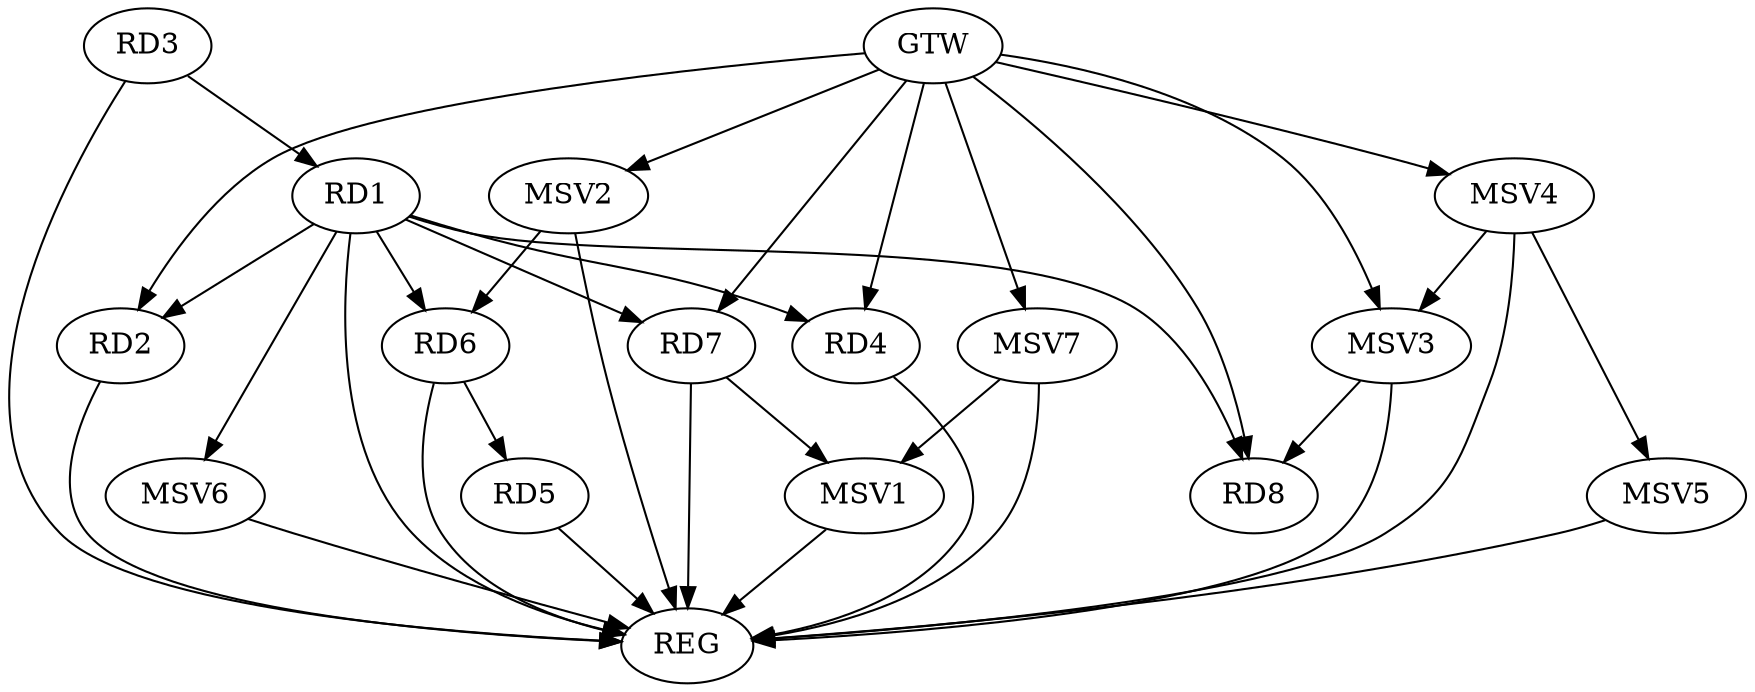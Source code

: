 strict digraph G {
  RD1 [ label="RD1" ];
  RD2 [ label="RD2" ];
  RD3 [ label="RD3" ];
  RD4 [ label="RD4" ];
  RD5 [ label="RD5" ];
  RD6 [ label="RD6" ];
  RD7 [ label="RD7" ];
  RD8 [ label="RD8" ];
  GTW [ label="GTW" ];
  REG [ label="REG" ];
  MSV1 [ label="MSV1" ];
  MSV2 [ label="MSV2" ];
  MSV3 [ label="MSV3" ];
  MSV4 [ label="MSV4" ];
  MSV5 [ label="MSV5" ];
  MSV6 [ label="MSV6" ];
  MSV7 [ label="MSV7" ];
  RD3 -> RD1;
  RD1 -> RD6;
  RD6 -> RD5;
  GTW -> RD2;
  GTW -> RD4;
  GTW -> RD7;
  GTW -> RD8;
  RD1 -> REG;
  RD2 -> REG;
  RD3 -> REG;
  RD4 -> REG;
  RD5 -> REG;
  RD6 -> REG;
  RD7 -> REG;
  RD1 -> RD2;
  RD1 -> RD8;
  RD1 -> RD7;
  RD1 -> RD4;
  RD7 -> MSV1;
  MSV1 -> REG;
  MSV2 -> RD6;
  GTW -> MSV2;
  MSV2 -> REG;
  MSV3 -> RD8;
  GTW -> MSV3;
  MSV3 -> REG;
  MSV4 -> MSV3;
  GTW -> MSV4;
  MSV4 -> REG;
  MSV4 -> MSV5;
  MSV5 -> REG;
  RD1 -> MSV6;
  MSV6 -> REG;
  MSV7 -> MSV1;
  GTW -> MSV7;
  MSV7 -> REG;
}
